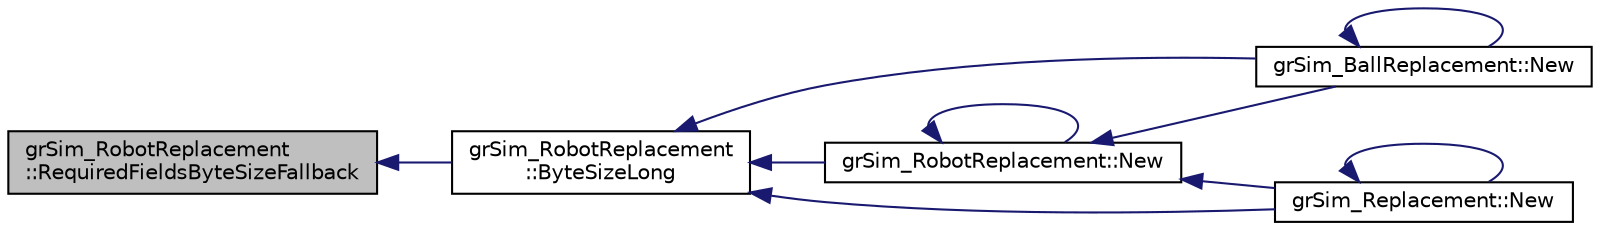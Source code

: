 digraph "grSim_RobotReplacement::RequiredFieldsByteSizeFallback"
{
 // INTERACTIVE_SVG=YES
  edge [fontname="Helvetica",fontsize="10",labelfontname="Helvetica",labelfontsize="10"];
  node [fontname="Helvetica",fontsize="10",shape=record];
  rankdir="LR";
  Node1 [label="grSim_RobotReplacement\l::RequiredFieldsByteSizeFallback",height=0.2,width=0.4,color="black", fillcolor="grey75", style="filled", fontcolor="black"];
  Node1 -> Node2 [dir="back",color="midnightblue",fontsize="10",style="solid",fontname="Helvetica"];
  Node2 [label="grSim_RobotReplacement\l::ByteSizeLong",height=0.2,width=0.4,color="black", fillcolor="white", style="filled",URL="$d5/da8/classgr_sim___robot_replacement.html#ada5ef4a28084d152fc3c6a40bffded78"];
  Node2 -> Node3 [dir="back",color="midnightblue",fontsize="10",style="solid",fontname="Helvetica"];
  Node3 [label="grSim_RobotReplacement::New",height=0.2,width=0.4,color="black", fillcolor="white", style="filled",URL="$d5/da8/classgr_sim___robot_replacement.html#acc7f61918c27856478e87b9c587c81a1"];
  Node3 -> Node3 [dir="back",color="midnightblue",fontsize="10",style="solid",fontname="Helvetica"];
  Node3 -> Node4 [dir="back",color="midnightblue",fontsize="10",style="solid",fontname="Helvetica"];
  Node4 [label="grSim_BallReplacement::New",height=0.2,width=0.4,color="black", fillcolor="white", style="filled",URL="$d2/db1/classgr_sim___ball_replacement.html#a94ffbab85befda5f9a56dc0579f54f50"];
  Node4 -> Node4 [dir="back",color="midnightblue",fontsize="10",style="solid",fontname="Helvetica"];
  Node3 -> Node5 [dir="back",color="midnightblue",fontsize="10",style="solid",fontname="Helvetica"];
  Node5 [label="grSim_Replacement::New",height=0.2,width=0.4,color="black", fillcolor="white", style="filled",URL="$d0/de6/classgr_sim___replacement.html#a3074096768489807b8693e265bf9c265"];
  Node5 -> Node5 [dir="back",color="midnightblue",fontsize="10",style="solid",fontname="Helvetica"];
  Node2 -> Node4 [dir="back",color="midnightblue",fontsize="10",style="solid",fontname="Helvetica"];
  Node2 -> Node5 [dir="back",color="midnightblue",fontsize="10",style="solid",fontname="Helvetica"];
}
